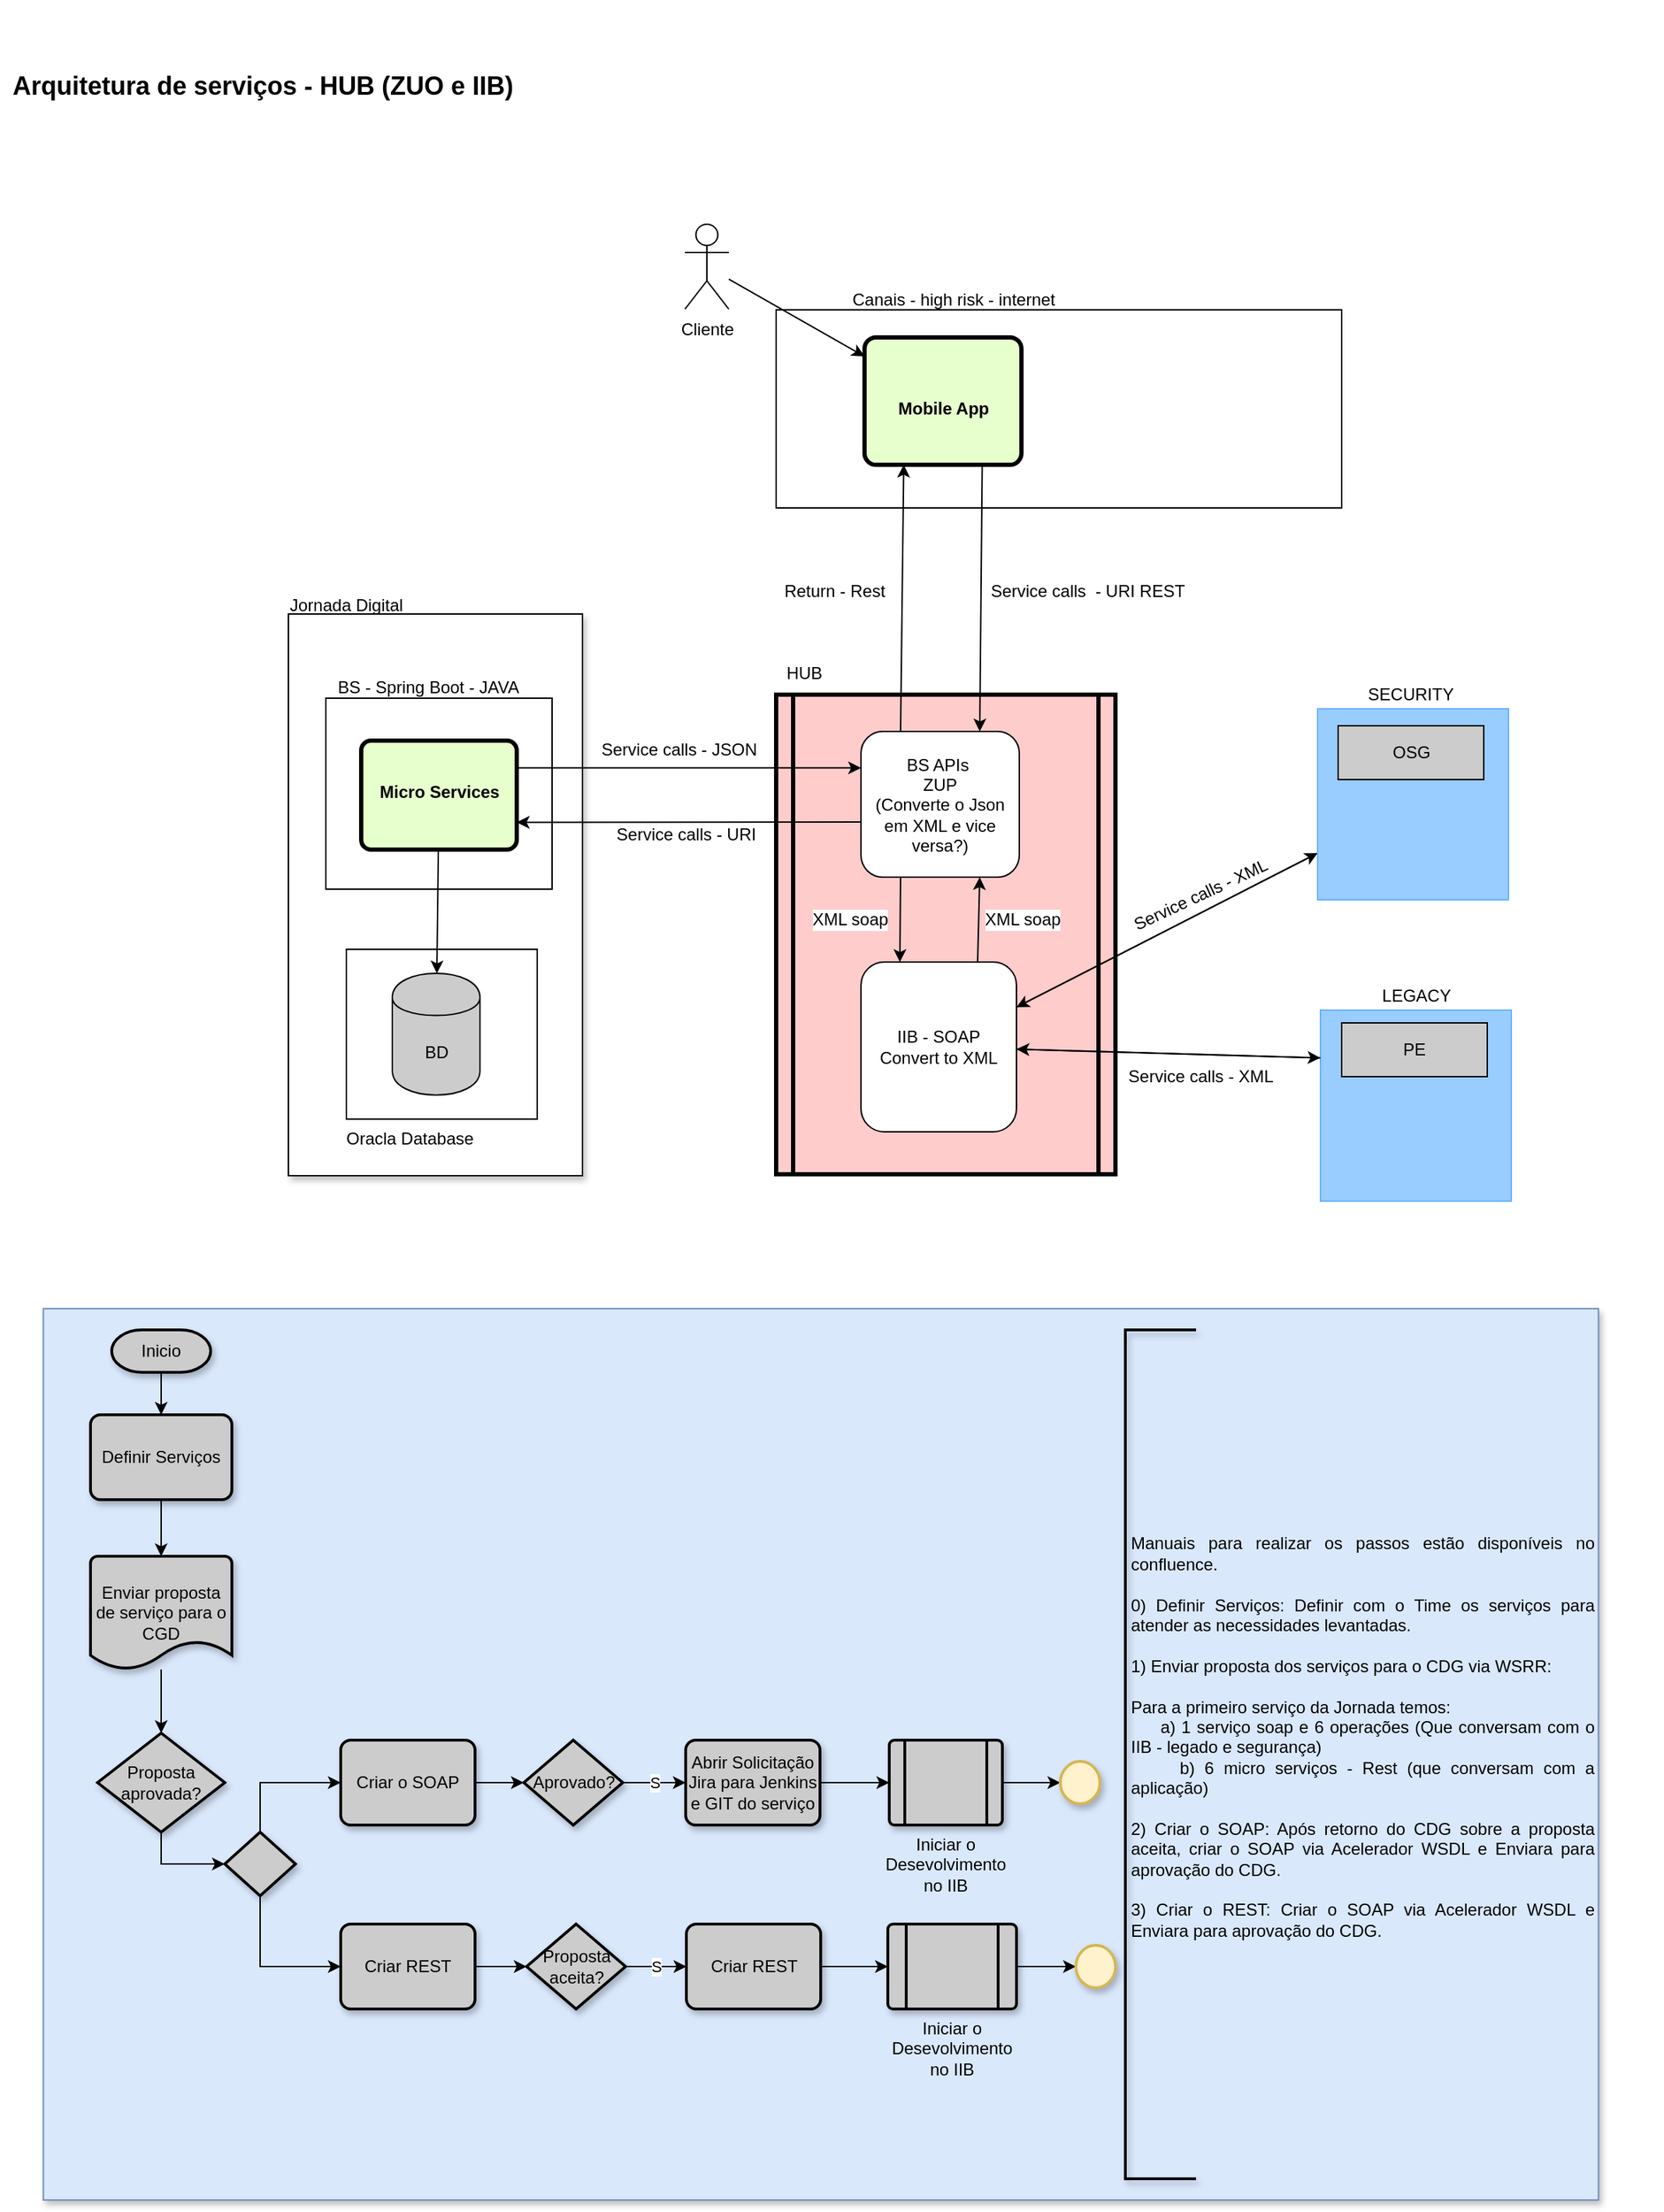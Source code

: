<mxfile version="10.7.7" type="github"><diagram name="Page-1" id="c7558073-3199-34d8-9f00-42111426c3f3"><mxGraphModel dx="1232" dy="522" grid="1" gridSize="10" guides="1" tooltips="1" connect="1" arrows="1" fold="1" page="1" pageScale="1" pageWidth="826" pageHeight="1169" background="#ffffff" math="0" shadow="0"><root><mxCell id="0"/><mxCell id="1" parent="0"/><mxCell id="IW83ZrrN56BTUERNaFhu-86" value="" style="rounded=0;whiteSpace=wrap;html=1;shadow=1;fillColor=#dae8fc;strokeColor=#6c8ebf;" parent="1" vertex="1"><mxGeometry x="61.648" y="935" width="1100" height="630" as="geometry"/></mxCell><mxCell id="IW83ZrrN56BTUERNaFhu-71" value="" style="rounded=0;whiteSpace=wrap;html=1;shadow=1;" parent="1" vertex="1"><mxGeometry x="235" y="444" width="208" height="397" as="geometry"/></mxCell><mxCell id="IW83ZrrN56BTUERNaFhu-47" value="" style="rounded=0;whiteSpace=wrap;html=1;" parent="1" vertex="1"><mxGeometry x="276" y="681" width="135" height="120" as="geometry"/></mxCell><mxCell id="IW83ZrrN56BTUERNaFhu-20" value="" style="whiteSpace=wrap;html=1;aspect=fixed;strokeColor=#66B2FF;fillColor=#99CCFF;" parent="1" vertex="1"><mxGeometry x="965" y="724" width="135" height="135" as="geometry"/></mxCell><mxCell id="5" value="" style="shape=process;whiteSpace=wrap;align=center;verticalAlign=middle;size=0.048;fontStyle=1;strokeWidth=3;fillColor=#FFCCCC;rotation=0;" parent="1" vertex="1"><mxGeometry x="580" y="501" width="240" height="339" as="geometry"/></mxCell><mxCell id="MFdVvgh9lcLUHrCFGcoe-98" value="" style="rounded=0;whiteSpace=wrap;html=1;" parent="1" vertex="1"><mxGeometry x="580" y="229" width="400" height="140" as="geometry"/></mxCell><mxCell id="MFdVvgh9lcLUHrCFGcoe-100" style="edgeStyle=none;rounded=0;orthogonalLoop=1;jettySize=auto;html=1;entryX=0.75;entryY=0;entryDx=0;entryDy=0;exitX=0.75;exitY=1;exitDx=0;exitDy=0;" parent="1" source="2" target="IW83ZrrN56BTUERNaFhu-5" edge="1"><mxGeometry relative="1" as="geometry"><mxPoint x="697" y="459" as="targetPoint"/></mxGeometry></mxCell><mxCell id="IW83ZrrN56BTUERNaFhu-10" value="Service calls&amp;nbsp; -&amp;nbsp;&lt;span&gt;URI REST&lt;/span&gt;" style="text;html=1;resizable=0;points=[];align=center;verticalAlign=middle;labelBackgroundColor=#ffffff;" parent="MFdVvgh9lcLUHrCFGcoe-100" vertex="1" connectable="0"><mxGeometry x="-0.122" y="2" relative="1" as="geometry"><mxPoint x="73" y="6" as="offset"/></mxGeometry></mxCell><mxCell id="2" value="&lt;br&gt;&lt;br&gt;&lt;br&gt;Mobile App&lt;br&gt;" style="verticalAlign=middle;align=center;overflow=fill;fontSize=12;fontFamily=Helvetica;html=1;rounded=1;fontStyle=1;strokeWidth=3;fillColor=#E6FFCC;arcSize=9;" parent="1" vertex="1"><mxGeometry x="642.5" y="248.5" width="111" height="90" as="geometry"/></mxCell><mxCell id="MFdVvgh9lcLUHrCFGcoe-103" style="edgeStyle=none;rounded=0;orthogonalLoop=1;jettySize=auto;html=1;" parent="1" source="MFdVvgh9lcLUHrCFGcoe-99" target="2" edge="1"><mxGeometry relative="1" as="geometry"/></mxCell><mxCell id="MFdVvgh9lcLUHrCFGcoe-99" value="Cliente" style="shape=umlActor;verticalLabelPosition=bottom;labelBackgroundColor=#ffffff;verticalAlign=top;html=1;outlineConnect=0;" parent="1" vertex="1"><mxGeometry x="515.5" y="168.5" width="31" height="60" as="geometry"/></mxCell><mxCell id="MFdVvgh9lcLUHrCFGcoe-104" value="Canais - high risk - internet" style="text;html=1;resizable=0;points=[];autosize=1;align=left;verticalAlign=top;spacingTop=-4;" parent="1" vertex="1"><mxGeometry x="632" y="211.5" width="160" height="10" as="geometry"/></mxCell><mxCell id="IW83ZrrN56BTUERNaFhu-11" style="edgeStyle=none;rounded=0;orthogonalLoop=1;jettySize=auto;html=1;exitX=0.25;exitY=0;exitDx=0;exitDy=0;entryX=0.25;entryY=1;entryDx=0;entryDy=0;" parent="1" source="IW83ZrrN56BTUERNaFhu-5" target="2" edge="1"><mxGeometry relative="1" as="geometry"/></mxCell><mxCell id="IW83ZrrN56BTUERNaFhu-15" value="Return - Rest" style="text;html=1;resizable=0;points=[];align=center;verticalAlign=middle;labelBackgroundColor=#ffffff;" parent="IW83ZrrN56BTUERNaFhu-11" vertex="1" connectable="0"><mxGeometry x="0.176" y="2" relative="1" as="geometry"><mxPoint x="-47" y="11.5" as="offset"/></mxGeometry></mxCell><mxCell id="IW83ZrrN56BTUERNaFhu-14" style="edgeStyle=none;rounded=0;orthogonalLoop=1;jettySize=auto;html=1;exitX=0.25;exitY=1;exitDx=0;exitDy=0;entryX=0.25;entryY=0;entryDx=0;entryDy=0;" parent="1" source="IW83ZrrN56BTUERNaFhu-5" target="IW83ZrrN56BTUERNaFhu-12" edge="1"><mxGeometry relative="1" as="geometry"/></mxCell><mxCell id="IW83ZrrN56BTUERNaFhu-19" value="XML soap" style="text;html=1;resizable=0;points=[];align=center;verticalAlign=middle;labelBackgroundColor=#ffffff;" parent="IW83ZrrN56BTUERNaFhu-14" vertex="1" connectable="0"><mxGeometry x="-0.563" y="-1" relative="1" as="geometry"><mxPoint x="86.5" y="17" as="offset"/></mxGeometry></mxCell><mxCell id="IW83ZrrN56BTUERNaFhu-5" value="&lt;span&gt;BS APIs&amp;nbsp;&lt;br&gt;ZUP&lt;br&gt;(Converte o Json em XML e vice versa?)&lt;br&gt;&lt;/span&gt;" style="rounded=1;whiteSpace=wrap;html=1;" parent="1" vertex="1"><mxGeometry x="640" y="527" width="112" height="103" as="geometry"/></mxCell><mxCell id="IW83ZrrN56BTUERNaFhu-9" value="&lt;span&gt;HUB&lt;/span&gt;" style="text;html=1;strokeColor=none;fillColor=none;align=center;verticalAlign=middle;whiteSpace=wrap;rounded=0;rotation=0;" parent="1" vertex="1"><mxGeometry x="580" y="476" width="40" height="20" as="geometry"/></mxCell><mxCell id="IW83ZrrN56BTUERNaFhu-13" style="edgeStyle=none;rounded=0;orthogonalLoop=1;jettySize=auto;html=1;entryX=0.75;entryY=1;entryDx=0;entryDy=0;exitX=0.75;exitY=0;exitDx=0;exitDy=0;" parent="1" source="IW83ZrrN56BTUERNaFhu-12" target="IW83ZrrN56BTUERNaFhu-5" edge="1"><mxGeometry relative="1" as="geometry"><mxPoint x="750" y="590" as="targetPoint"/></mxGeometry></mxCell><mxCell id="IW83ZrrN56BTUERNaFhu-17" value="XML soap" style="text;html=1;resizable=0;points=[];align=center;verticalAlign=middle;labelBackgroundColor=#ffffff;" parent="IW83ZrrN56BTUERNaFhu-13" vertex="1" connectable="0"><mxGeometry x="-0.269" y="3" relative="1" as="geometry"><mxPoint x="-88.5" y="-8" as="offset"/></mxGeometry></mxCell><mxCell id="IW83ZrrN56BTUERNaFhu-32" style="edgeStyle=none;rounded=0;orthogonalLoop=1;jettySize=auto;html=1;" parent="1" source="IW83ZrrN56BTUERNaFhu-12" target="IW83ZrrN56BTUERNaFhu-30" edge="1"><mxGeometry relative="1" as="geometry"/></mxCell><mxCell id="IW83ZrrN56BTUERNaFhu-12" value="IIB - SOAP&lt;br&gt;Convert to XML&lt;br&gt;" style="rounded=1;whiteSpace=wrap;html=1;" parent="1" vertex="1"><mxGeometry x="640" y="690" width="110" height="120" as="geometry"/></mxCell><mxCell id="IW83ZrrN56BTUERNaFhu-21" value="LEGACY" style="text;html=1;strokeColor=none;fillColor=none;align=center;verticalAlign=middle;whiteSpace=wrap;rounded=0;" parent="1" vertex="1"><mxGeometry x="1012.5" y="704" width="40" height="20" as="geometry"/></mxCell><mxCell id="IW83ZrrN56BTUERNaFhu-22" value="PE" style="rounded=0;whiteSpace=wrap;html=1;fillColor=#CCCCCC;strokeColor=#000000;shadow=0;" parent="1" vertex="1"><mxGeometry x="980" y="733" width="103" height="38" as="geometry"/></mxCell><mxCell id="IW83ZrrN56BTUERNaFhu-29" style="edgeStyle=none;rounded=0;orthogonalLoop=1;jettySize=auto;html=1;exitX=1;exitY=0.5;exitDx=0;exitDy=0;" parent="1" source="IW83ZrrN56BTUERNaFhu-20" target="IW83ZrrN56BTUERNaFhu-20" edge="1"><mxGeometry relative="1" as="geometry"/></mxCell><mxCell id="IW83ZrrN56BTUERNaFhu-34" style="edgeStyle=none;rounded=0;orthogonalLoop=1;jettySize=auto;html=1;" parent="1" source="IW83ZrrN56BTUERNaFhu-30" target="IW83ZrrN56BTUERNaFhu-12" edge="1"><mxGeometry relative="1" as="geometry"/></mxCell><mxCell id="IW83ZrrN56BTUERNaFhu-30" value="" style="whiteSpace=wrap;html=1;aspect=fixed;strokeColor=#66B2FF;fillColor=#99CCFF;" parent="1" vertex="1"><mxGeometry x="963" y="511" width="135" height="135" as="geometry"/></mxCell><mxCell id="IW83ZrrN56BTUERNaFhu-31" value="OSG" style="rounded=0;whiteSpace=wrap;html=1;fillColor=#CCCCCC;strokeColor=#000000;shadow=0;" parent="1" vertex="1"><mxGeometry x="977.5" y="523" width="103" height="38" as="geometry"/></mxCell><mxCell id="IW83ZrrN56BTUERNaFhu-33" value="SECURITY" style="text;html=1;strokeColor=none;fillColor=none;align=center;verticalAlign=middle;whiteSpace=wrap;rounded=0;" parent="1" vertex="1"><mxGeometry x="1009" y="491" width="40" height="20" as="geometry"/></mxCell><mxCell id="IW83ZrrN56BTUERNaFhu-23" style="edgeStyle=none;rounded=0;orthogonalLoop=1;jettySize=auto;html=1;entryX=0;entryY=0.25;entryDx=0;entryDy=0;" parent="1" source="IW83ZrrN56BTUERNaFhu-12" target="IW83ZrrN56BTUERNaFhu-20" edge="1"><mxGeometry relative="1" as="geometry"/></mxCell><mxCell id="IW83ZrrN56BTUERNaFhu-27" value="Service calls - XML" style="text;html=1;resizable=0;points=[];align=center;verticalAlign=middle;labelBackgroundColor=#ffffff;" parent="IW83ZrrN56BTUERNaFhu-23" vertex="1" connectable="0"><mxGeometry x="0.341" y="2" relative="1" as="geometry"><mxPoint x="-14" y="17" as="offset"/></mxGeometry></mxCell><mxCell id="IW83ZrrN56BTUERNaFhu-35" style="edgeStyle=none;rounded=0;orthogonalLoop=1;jettySize=auto;html=1;exitX=0;exitY=0.25;exitDx=0;exitDy=0;" parent="1" source="IW83ZrrN56BTUERNaFhu-20" target="IW83ZrrN56BTUERNaFhu-12" edge="1"><mxGeometry relative="1" as="geometry"/></mxCell><mxCell id="IW83ZrrN56BTUERNaFhu-39" value="Service calls - XML" style="text;html=1;rotation=-25;" parent="1" vertex="1"><mxGeometry x="826" y="623.5" width="130" height="30" as="geometry"/></mxCell><mxCell id="IW83ZrrN56BTUERNaFhu-40" value="" style="rounded=0;whiteSpace=wrap;html=1;" parent="1" vertex="1"><mxGeometry x="261.5" y="503.5" width="160" height="135" as="geometry"/></mxCell><mxCell id="IW83ZrrN56BTUERNaFhu-50" style="edgeStyle=none;rounded=0;orthogonalLoop=1;jettySize=auto;html=1;" parent="1" source="IW83ZrrN56BTUERNaFhu-41" target="IW83ZrrN56BTUERNaFhu-45" edge="1"><mxGeometry relative="1" as="geometry"/></mxCell><mxCell id="IW83ZrrN56BTUERNaFhu-53" style="edgeStyle=none;rounded=0;orthogonalLoop=1;jettySize=auto;html=1;exitX=1;exitY=0.25;exitDx=0;exitDy=0;entryX=0;entryY=0.25;entryDx=0;entryDy=0;" parent="1" source="IW83ZrrN56BTUERNaFhu-41" target="IW83ZrrN56BTUERNaFhu-5" edge="1"><mxGeometry relative="1" as="geometry"/></mxCell><mxCell id="IW83ZrrN56BTUERNaFhu-54" value="Service calls - JSON" style="text;html=1;resizable=0;points=[];align=center;verticalAlign=middle;labelBackgroundColor=#ffffff;" parent="IW83ZrrN56BTUERNaFhu-53" vertex="1" connectable="0"><mxGeometry x="-0.15" y="-2" relative="1" as="geometry"><mxPoint x="10.5" y="-15" as="offset"/></mxGeometry></mxCell><mxCell id="IW83ZrrN56BTUERNaFhu-41" value="&lt;br&gt;&lt;br&gt;Micro Services&lt;br&gt;" style="verticalAlign=middle;align=center;overflow=fill;fontSize=12;fontFamily=Helvetica;html=1;rounded=1;fontStyle=1;strokeWidth=3;fillColor=#E6FFCC;arcSize=9;" parent="1" vertex="1"><mxGeometry x="286.5" y="533.5" width="110" height="77" as="geometry"/></mxCell><mxCell id="IW83ZrrN56BTUERNaFhu-44" value="BS - Spring Boot - JAVA" style="text;html=1;resizable=0;points=[];autosize=1;align=left;verticalAlign=top;spacingTop=-4;" parent="1" vertex="1"><mxGeometry x="267.5" y="486" width="140" height="10" as="geometry"/></mxCell><mxCell id="IW83ZrrN56BTUERNaFhu-45" value="BD" style="shape=cylinder;whiteSpace=wrap;html=1;boundedLbl=1;backgroundOutline=1;shadow=0;strokeColor=#000000;fillColor=#CCCCCC;" parent="1" vertex="1"><mxGeometry x="308.5" y="698" width="62" height="86" as="geometry"/></mxCell><mxCell id="IW83ZrrN56BTUERNaFhu-48" value="Oracla Database" style="text;html=1;resizable=0;points=[];autosize=1;align=left;verticalAlign=top;spacingTop=-4;" parent="1" vertex="1"><mxGeometry x="273.5" y="805" width="110" height="10" as="geometry"/></mxCell><mxCell id="IW83ZrrN56BTUERNaFhu-60" style="edgeStyle=none;rounded=0;orthogonalLoop=1;jettySize=auto;html=1;entryX=1;entryY=0.75;entryDx=0;entryDy=0;" parent="1" target="IW83ZrrN56BTUERNaFhu-41" edge="1"><mxGeometry relative="1" as="geometry"><mxPoint x="640" y="591" as="sourcePoint"/><mxPoint x="455" y="573" as="targetPoint"/></mxGeometry></mxCell><mxCell id="IW83ZrrN56BTUERNaFhu-78" value="Service calls - URI" style="text;html=1;resizable=0;points=[];align=center;verticalAlign=middle;labelBackgroundColor=#ffffff;" parent="IW83ZrrN56BTUERNaFhu-60" vertex="1" connectable="0"><mxGeometry x="-0.095" y="2" relative="1" as="geometry"><mxPoint x="-14" y="7" as="offset"/></mxGeometry></mxCell><mxCell id="IW83ZrrN56BTUERNaFhu-72" value="Jornada Digital" style="text;html=1;resizable=0;points=[];autosize=1;align=left;verticalAlign=top;spacingTop=-4;" parent="1" vertex="1"><mxGeometry x="233.5" y="428" width="100" height="10" as="geometry"/></mxCell><mxCell id="IW83ZrrN56BTUERNaFhu-81" value="&lt;h1&gt;&lt;font style=&quot;font-size: 18px&quot;&gt;Arquitetura de serviços - HUB (ZUO e IIB)&lt;/font&gt;&lt;/h1&gt;&lt;div&gt;&lt;font style=&quot;font-size: 18px&quot;&gt;&lt;br&gt;&lt;/font&gt;&lt;/div&gt;" style="text;html=1;strokeColor=none;fillColor=none;spacing=5;spacingTop=-20;whiteSpace=wrap;overflow=hidden;rounded=0;shadow=1;fontSize=21;" parent="1" vertex="1"><mxGeometry x="35" y="20" width="1166" height="120" as="geometry"/></mxCell><mxCell id="IW83ZrrN56BTUERNaFhu-83" value="&lt;div style=&quot;text-align: justify&quot;&gt;Manuais para realizar os passos estão disponíveis no confluence.&lt;/div&gt;&lt;div style=&quot;text-align: justify&quot;&gt;&lt;br&gt;&lt;/div&gt;&lt;div style=&quot;text-align: justify&quot;&gt;0) Definir Serviços: Definir com o Time os serviços para atender as necessidades levantadas.&lt;/div&gt;&lt;div style=&quot;text-align: justify&quot;&gt;&lt;br&gt;&lt;/div&gt;&lt;div style=&quot;text-align: justify&quot;&gt;&lt;span&gt;1) Enviar proposta dos serviços para o CDG via WSRR:&lt;/span&gt;&lt;br&gt;&lt;/div&gt;&lt;div style=&quot;text-align: justify&quot;&gt;&lt;span&gt;&lt;br&gt;&lt;/span&gt;&lt;/div&gt;&lt;div style=&quot;text-align: justify&quot;&gt;&lt;span&gt;Para a primeiro serviço da Jornada temos:&amp;nbsp;&lt;/span&gt;&lt;/div&gt;&lt;div style=&quot;text-align: justify&quot;&gt;&lt;span&gt;&amp;nbsp; &amp;nbsp; &amp;nbsp;a) 1 serviço soap e 6 operações (Que conversam com o IIB - legado e segurança)&lt;/span&gt;&lt;/div&gt;&lt;div style=&quot;text-align: justify&quot;&gt;&lt;span&gt;&amp;nbsp; &amp;nbsp; &amp;nbsp;b) 6 micro serviços - Rest (que conversam com a aplicação)&lt;/span&gt;&lt;/div&gt;&lt;div style=&quot;text-align: justify&quot;&gt;&lt;span&gt;&lt;br&gt;&lt;/span&gt;&lt;/div&gt;&lt;div style=&quot;text-align: justify&quot;&gt;&lt;span&gt;2) Criar o SOAP: Após retorno do CDG sobre a proposta aceita, criar o SOAP via Acelerador WSDL e Enviara para aprovação do CDG.&lt;/span&gt;&lt;/div&gt;&lt;div style=&quot;text-align: justify&quot;&gt;&lt;span&gt;&lt;br&gt;&lt;/span&gt;&lt;/div&gt;&lt;div style=&quot;text-align: justify&quot;&gt;3) Criar o REST: Criar o SOAP via Acelerador WSDL e Enviara para aprovação do CDG.&lt;span&gt;&lt;br&gt;&lt;/span&gt;&lt;/div&gt;&lt;div style=&quot;text-align: justify&quot;&gt;&lt;br&gt;&lt;/div&gt;" style="text;html=1;strokeColor=none;fillColor=none;align=center;verticalAlign=middle;whiteSpace=wrap;rounded=0;shadow=1;" parent="1" vertex="1"><mxGeometry x="830" y="970" width="330" height="550" as="geometry"/></mxCell><mxCell id="mX0kT0LroQHtqvFkZoaK-9" style="edgeStyle=none;rounded=0;orthogonalLoop=1;jettySize=auto;html=1;" parent="1" source="IW83ZrrN56BTUERNaFhu-87" target="mX0kT0LroQHtqvFkZoaK-7" edge="1"><mxGeometry relative="1" as="geometry"/></mxCell><mxCell id="IW83ZrrN56BTUERNaFhu-87" value="Inicio" style="strokeWidth=2;html=1;shape=mxgraph.flowchart.terminator;whiteSpace=wrap;shadow=1;fillColor=#CCCCCC;" parent="1" vertex="1"><mxGeometry x="110" y="950" width="70" height="30" as="geometry"/></mxCell><mxCell id="IW83ZrrN56BTUERNaFhu-94" style="edgeStyle=none;rounded=0;orthogonalLoop=1;jettySize=auto;html=1;" parent="1" source="IW83ZrrN56BTUERNaFhu-90" target="IW83ZrrN56BTUERNaFhu-93" edge="1"><mxGeometry relative="1" as="geometry"/></mxCell><mxCell id="IW83ZrrN56BTUERNaFhu-90" value="Enviar proposta de serviço para o CGD" style="strokeWidth=2;html=1;shape=mxgraph.flowchart.document2;whiteSpace=wrap;size=0.25;shadow=1;fillColor=#CCCCCC;" parent="1" vertex="1"><mxGeometry x="95" y="1110" width="100" height="80" as="geometry"/></mxCell><mxCell id="5t_tQoJU4Ibe8WpWPS8j-14" style="edgeStyle=orthogonalEdgeStyle;rounded=0;orthogonalLoop=1;jettySize=auto;html=1;entryX=0;entryY=0.5;entryDx=0;entryDy=0;entryPerimeter=0;" edge="1" parent="1" source="IW83ZrrN56BTUERNaFhu-93" target="5t_tQoJU4Ibe8WpWPS8j-11"><mxGeometry relative="1" as="geometry"/></mxCell><mxCell id="IW83ZrrN56BTUERNaFhu-93" value="Proposta aprovada?" style="strokeWidth=2;html=1;shape=mxgraph.flowchart.decision;whiteSpace=wrap;shadow=1;fillColor=#CCCCCC;" parent="1" vertex="1"><mxGeometry x="100" y="1235" width="90" height="70" as="geometry"/></mxCell><mxCell id="mX0kT0LroQHtqvFkZoaK-8" style="edgeStyle=none;rounded=0;orthogonalLoop=1;jettySize=auto;html=1;" parent="1" source="mX0kT0LroQHtqvFkZoaK-7" target="IW83ZrrN56BTUERNaFhu-90" edge="1"><mxGeometry relative="1" as="geometry"/></mxCell><mxCell id="mX0kT0LroQHtqvFkZoaK-7" value="Definir Serviços" style="rounded=1;whiteSpace=wrap;html=1;absoluteArcSize=1;arcSize=14;strokeWidth=2;shadow=1;fillColor=#CCCCCC;" parent="1" vertex="1"><mxGeometry x="95" y="1010" width="100" height="60" as="geometry"/></mxCell><mxCell id="mX0kT0LroQHtqvFkZoaK-24" style="edgeStyle=none;rounded=0;orthogonalLoop=1;jettySize=auto;html=1;" parent="1" source="mX0kT0LroQHtqvFkZoaK-11" target="mX0kT0LroQHtqvFkZoaK-23" edge="1"><mxGeometry relative="1" as="geometry"/></mxCell><mxCell id="mX0kT0LroQHtqvFkZoaK-11" value="Criar o SOAP" style="rounded=1;whiteSpace=wrap;html=1;absoluteArcSize=1;arcSize=14;strokeWidth=2;shadow=1;fillColor=#CCCCCC;" parent="1" vertex="1"><mxGeometry x="272" y="1240" width="95" height="60" as="geometry"/></mxCell><mxCell id="mX0kT0LroQHtqvFkZoaK-39" style="edgeStyle=none;rounded=0;orthogonalLoop=1;jettySize=auto;html=1;" parent="1" source="mX0kT0LroQHtqvFkZoaK-12" target="mX0kT0LroQHtqvFkZoaK-37" edge="1"><mxGeometry relative="1" as="geometry"/></mxCell><mxCell id="mX0kT0LroQHtqvFkZoaK-12" value="Criar REST" style="rounded=1;whiteSpace=wrap;html=1;absoluteArcSize=1;arcSize=14;strokeWidth=2;shadow=1;fillColor=#CCCCCC;" parent="1" vertex="1"><mxGeometry x="272" y="1370" width="95" height="60" as="geometry"/></mxCell><mxCell id="mX0kT0LroQHtqvFkZoaK-20" value="" style="strokeWidth=2;html=1;shape=mxgraph.flowchart.annotation_1;align=left;pointerEvents=1;shadow=1;fillColor=#CCCCCC;" parent="1" vertex="1"><mxGeometry x="827" y="950" width="50" height="600" as="geometry"/></mxCell><mxCell id="mX0kT0LroQHtqvFkZoaK-27" style="edgeStyle=none;rounded=0;orthogonalLoop=1;jettySize=auto;html=1;" parent="1" source="mX0kT0LroQHtqvFkZoaK-21" target="mX0kT0LroQHtqvFkZoaK-26" edge="1"><mxGeometry relative="1" as="geometry"/></mxCell><mxCell id="mX0kT0LroQHtqvFkZoaK-21" value="Iniciar o Desevolvimento no IIB" style="verticalLabelPosition=bottom;verticalAlign=top;html=1;strokeWidth=2;shape=process;whiteSpace=wrap;rounded=1;size=0.14;arcSize=6;shadow=1;fillColor=#CCCCCC;" parent="1" vertex="1"><mxGeometry x="660" y="1240" width="80" height="60" as="geometry"/></mxCell><mxCell id="mX0kT0LroQHtqvFkZoaK-25" value="S" style="edgeStyle=none;rounded=0;orthogonalLoop=1;jettySize=auto;html=1;" parent="1" source="mX0kT0LroQHtqvFkZoaK-23" target="mX0kT0LroQHtqvFkZoaK-40" edge="1"><mxGeometry relative="1" as="geometry"><mxPoint x="510" y="1270" as="targetPoint"/></mxGeometry></mxCell><mxCell id="mX0kT0LroQHtqvFkZoaK-23" value="Aprovado?" style="strokeWidth=2;html=1;shape=mxgraph.flowchart.decision;whiteSpace=wrap;shadow=1;fillColor=#CCCCCC;" parent="1" vertex="1"><mxGeometry x="401.5" y="1240" width="70" height="60" as="geometry"/></mxCell><mxCell id="mX0kT0LroQHtqvFkZoaK-26" value="" style="verticalLabelPosition=bottom;verticalAlign=top;html=1;strokeWidth=2;shape=mxgraph.flowchart.on-page_reference;shadow=1;fillColor=#fff2cc;strokeColor=#d6b656;" parent="1" vertex="1"><mxGeometry x="781" y="1255" width="28" height="30" as="geometry"/></mxCell><mxCell id="mX0kT0LroQHtqvFkZoaK-34" style="edgeStyle=none;rounded=0;orthogonalLoop=1;jettySize=auto;html=1;" parent="1" source="mX0kT0LroQHtqvFkZoaK-35" target="mX0kT0LroQHtqvFkZoaK-38" edge="1"><mxGeometry relative="1" as="geometry"/></mxCell><mxCell id="mX0kT0LroQHtqvFkZoaK-35" value="Iniciar o Desevolvimento no IIB" style="verticalLabelPosition=bottom;verticalAlign=top;html=1;strokeWidth=2;shape=process;whiteSpace=wrap;rounded=1;size=0.14;arcSize=6;shadow=1;fillColor=#CCCCCC;" parent="1" vertex="1"><mxGeometry x="659" y="1370" width="91" height="60" as="geometry"/></mxCell><mxCell id="mX0kT0LroQHtqvFkZoaK-36" value="S" style="edgeStyle=none;rounded=0;orthogonalLoop=1;jettySize=auto;html=1;" parent="1" source="mX0kT0LroQHtqvFkZoaK-37" edge="1" target="5t_tQoJU4Ibe8WpWPS8j-5"><mxGeometry relative="1" as="geometry"><mxPoint x="520" y="1400" as="targetPoint"/></mxGeometry></mxCell><mxCell id="mX0kT0LroQHtqvFkZoaK-37" value="Proposta aceita?" style="strokeWidth=2;html=1;shape=mxgraph.flowchart.decision;whiteSpace=wrap;shadow=1;fillColor=#CCCCCC;" parent="1" vertex="1"><mxGeometry x="403.5" y="1370" width="70" height="60" as="geometry"/></mxCell><mxCell id="mX0kT0LroQHtqvFkZoaK-38" value="" style="verticalLabelPosition=bottom;verticalAlign=top;html=1;strokeWidth=2;shape=mxgraph.flowchart.on-page_reference;shadow=1;fillColor=#fff2cc;strokeColor=#d6b656;" parent="1" vertex="1"><mxGeometry x="792" y="1385" width="28" height="30" as="geometry"/></mxCell><mxCell id="mX0kT0LroQHtqvFkZoaK-42" style="edgeStyle=none;rounded=0;orthogonalLoop=1;jettySize=auto;html=1;" parent="1" source="mX0kT0LroQHtqvFkZoaK-40" target="mX0kT0LroQHtqvFkZoaK-21" edge="1"><mxGeometry relative="1" as="geometry"/></mxCell><mxCell id="mX0kT0LroQHtqvFkZoaK-40" value="Abrir Solicitação Jira para Jenkins e GIT do serviço" style="rounded=1;whiteSpace=wrap;html=1;absoluteArcSize=1;arcSize=14;strokeWidth=2;shadow=1;fillColor=#CCCCCC;" parent="1" vertex="1"><mxGeometry x="516" y="1240" width="95" height="60" as="geometry"/></mxCell><mxCell id="5t_tQoJU4Ibe8WpWPS8j-6" style="edgeStyle=orthogonalEdgeStyle;rounded=0;orthogonalLoop=1;jettySize=auto;html=1;" edge="1" parent="1" source="5t_tQoJU4Ibe8WpWPS8j-5" target="mX0kT0LroQHtqvFkZoaK-35"><mxGeometry relative="1" as="geometry"/></mxCell><mxCell id="5t_tQoJU4Ibe8WpWPS8j-5" value="Criar REST" style="rounded=1;whiteSpace=wrap;html=1;absoluteArcSize=1;arcSize=14;strokeWidth=2;shadow=1;fillColor=#CCCCCC;" vertex="1" parent="1"><mxGeometry x="516.5" y="1370" width="95" height="60" as="geometry"/></mxCell><mxCell id="5t_tQoJU4Ibe8WpWPS8j-15" style="edgeStyle=orthogonalEdgeStyle;rounded=0;orthogonalLoop=1;jettySize=auto;html=1;entryX=0;entryY=0.5;entryDx=0;entryDy=0;exitX=0.5;exitY=0;exitDx=0;exitDy=0;exitPerimeter=0;" edge="1" parent="1" source="5t_tQoJU4Ibe8WpWPS8j-11" target="mX0kT0LroQHtqvFkZoaK-11"><mxGeometry relative="1" as="geometry"/></mxCell><mxCell id="5t_tQoJU4Ibe8WpWPS8j-16" style="edgeStyle=orthogonalEdgeStyle;rounded=0;orthogonalLoop=1;jettySize=auto;html=1;entryX=0;entryY=0.5;entryDx=0;entryDy=0;exitX=0.5;exitY=1;exitDx=0;exitDy=0;exitPerimeter=0;" edge="1" parent="1" source="5t_tQoJU4Ibe8WpWPS8j-11" target="mX0kT0LroQHtqvFkZoaK-12"><mxGeometry relative="1" as="geometry"/></mxCell><mxCell id="5t_tQoJU4Ibe8WpWPS8j-11" value="" style="strokeWidth=2;html=1;shape=mxgraph.flowchart.decision;whiteSpace=wrap;shadow=1;fillColor=#CCCCCC;" vertex="1" parent="1"><mxGeometry x="190" y="1305" width="50" height="45" as="geometry"/></mxCell></root></mxGraphModel></diagram></mxfile>